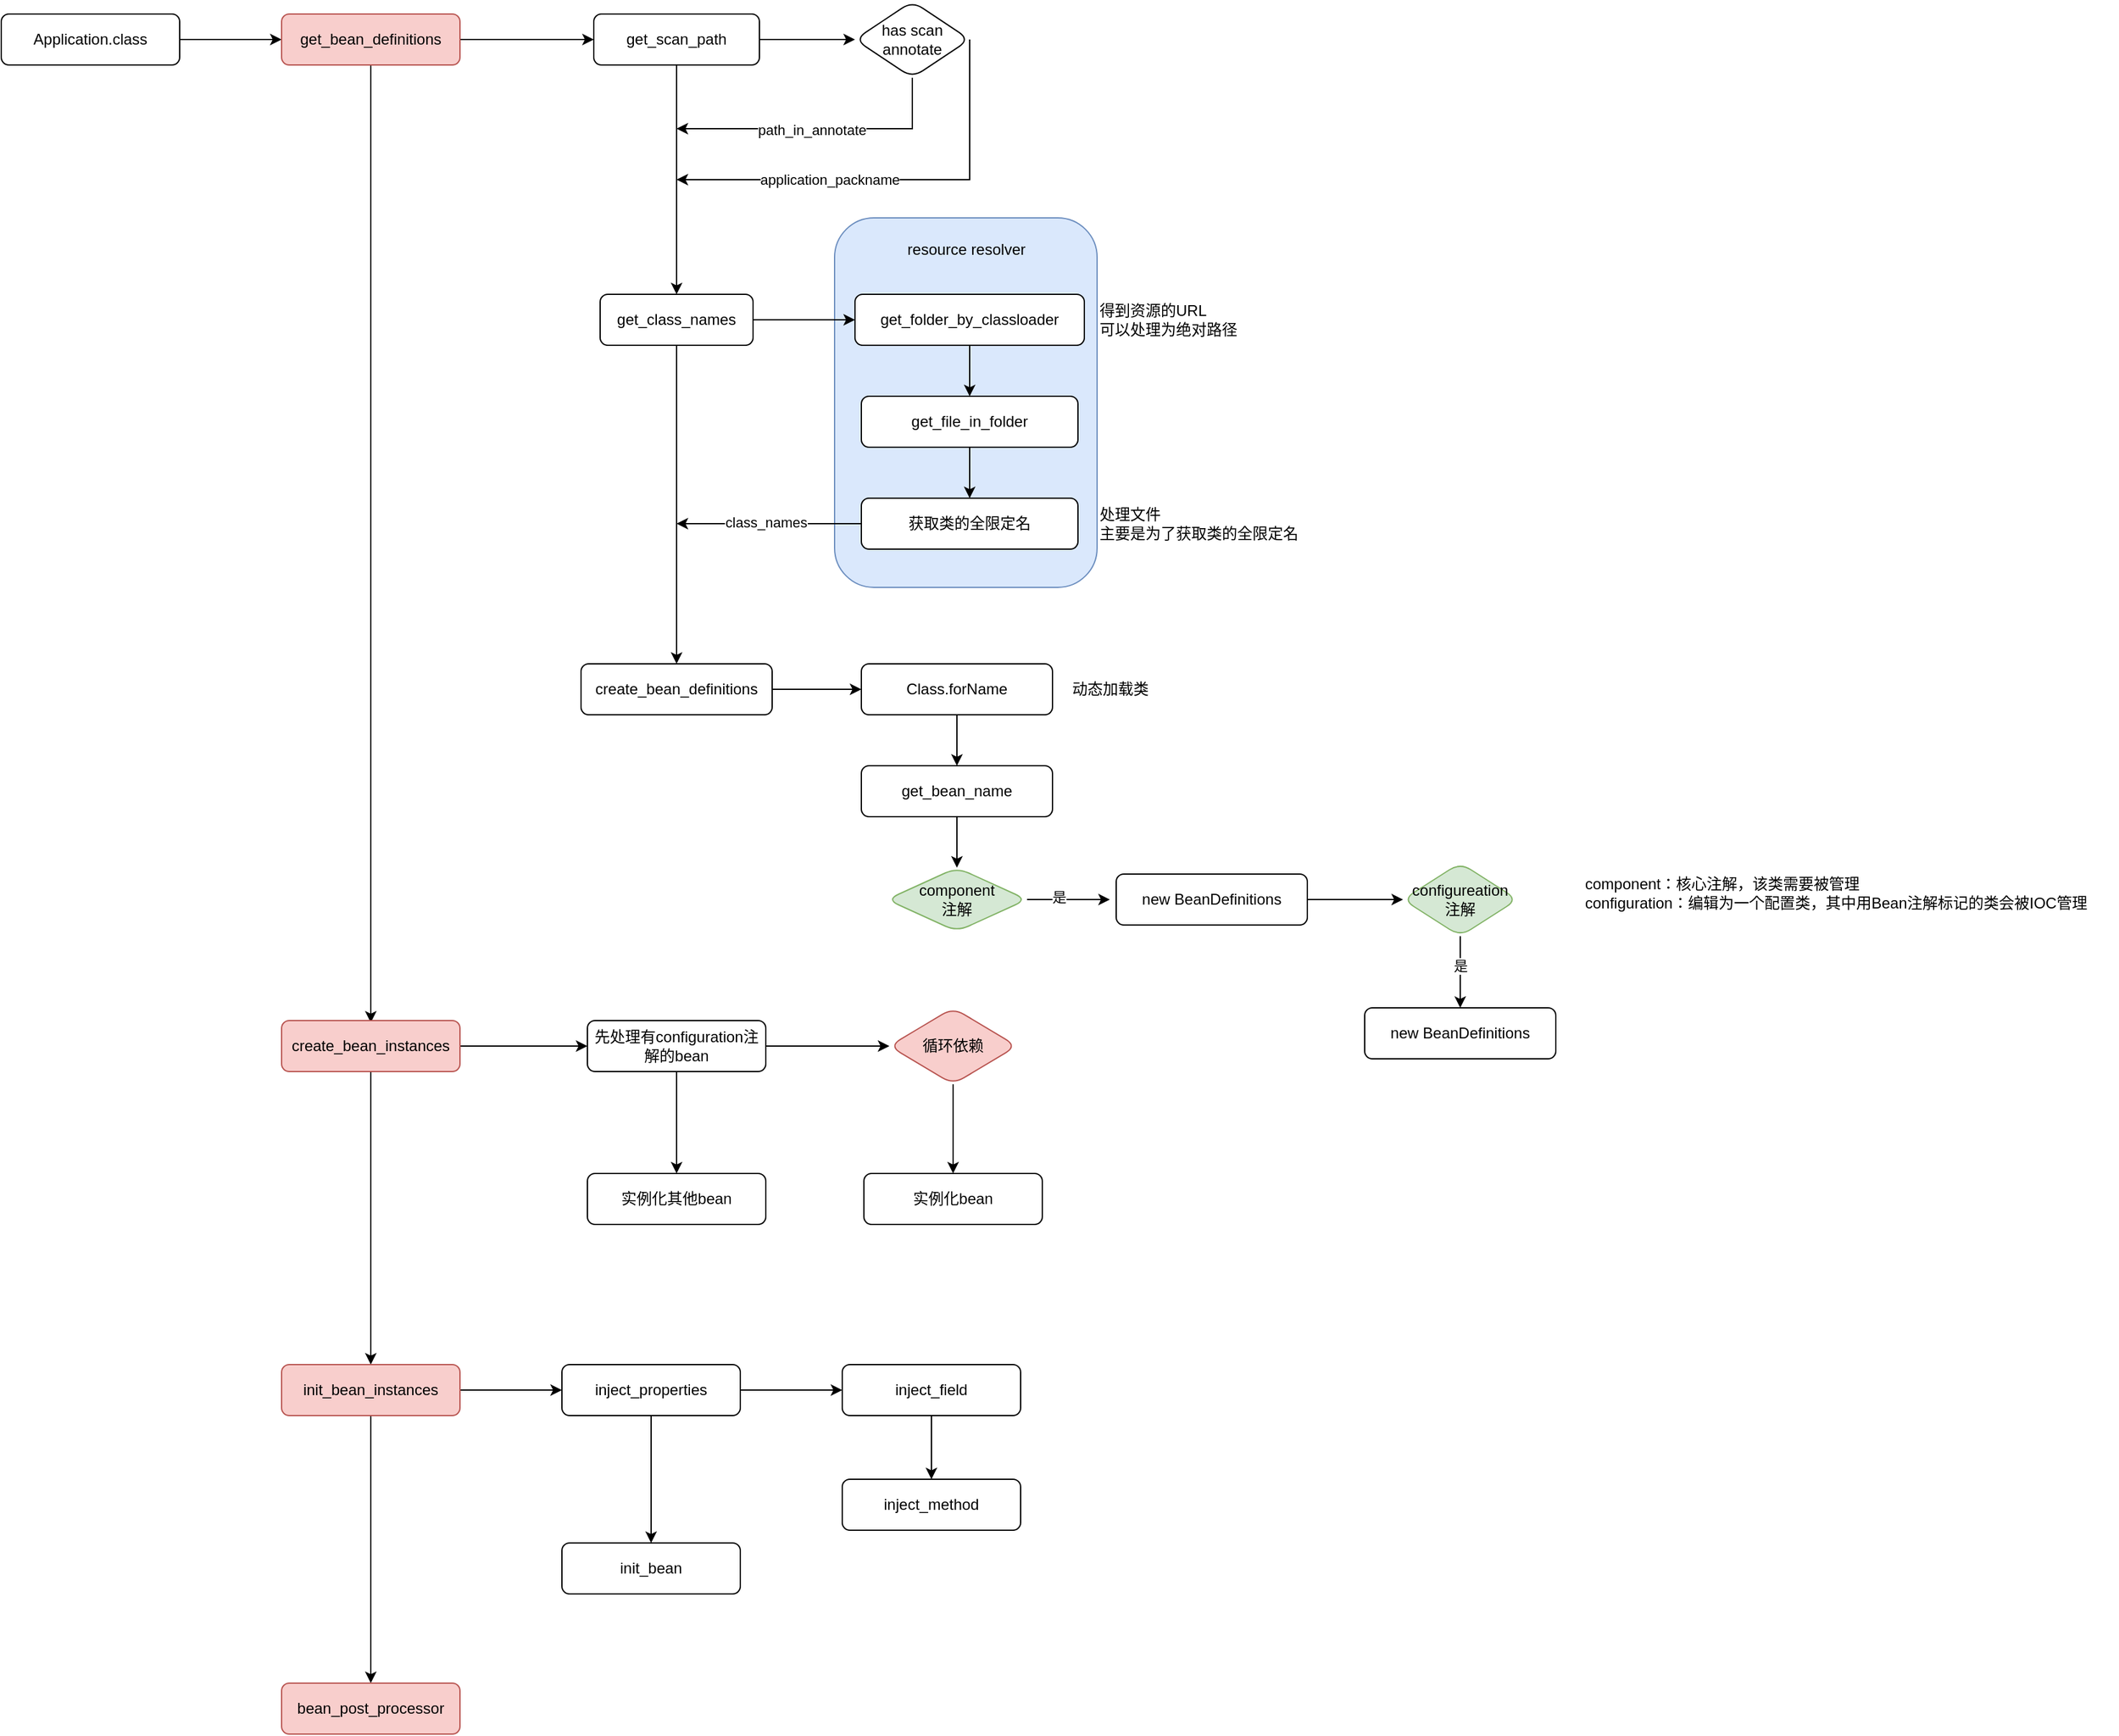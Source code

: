 <mxfile version="24.7.14">
  <diagram name="第 1 页" id="e4D_Li7_KQqeuzBAChgT">
    <mxGraphModel dx="3430" dy="1430" grid="0" gridSize="10" guides="1" tooltips="1" connect="1" arrows="1" fold="1" page="1" pageScale="1" pageWidth="827" pageHeight="1169" math="0" shadow="0">
      <root>
        <mxCell id="0" />
        <mxCell id="1" parent="0" />
        <mxCell id="i2E6n2VhdCn6O7-Z8RXk-26" value="" style="rounded=1;whiteSpace=wrap;html=1;fillColor=#dae8fc;strokeColor=#6c8ebf;" parent="1" vertex="1">
          <mxGeometry x="414" y="410" width="206" height="290" as="geometry" />
        </mxCell>
        <mxCell id="i2E6n2VhdCn6O7-Z8RXk-39" style="edgeStyle=orthogonalEdgeStyle;rounded=0;orthogonalLoop=1;jettySize=auto;html=1;" parent="1" source="i2E6n2VhdCn6O7-Z8RXk-1" target="i2E6n2VhdCn6O7-Z8RXk-38" edge="1">
          <mxGeometry relative="1" as="geometry" />
        </mxCell>
        <mxCell id="i2E6n2VhdCn6O7-Z8RXk-1" value="Application.class" style="rounded=1;whiteSpace=wrap;html=1;" parent="1" vertex="1">
          <mxGeometry x="-240" y="250" width="140" height="40" as="geometry" />
        </mxCell>
        <mxCell id="i2E6n2VhdCn6O7-Z8RXk-7" value="" style="edgeStyle=orthogonalEdgeStyle;rounded=0;orthogonalLoop=1;jettySize=auto;html=1;" parent="1" source="i2E6n2VhdCn6O7-Z8RXk-4" target="i2E6n2VhdCn6O7-Z8RXk-6" edge="1">
          <mxGeometry relative="1" as="geometry" />
        </mxCell>
        <mxCell id="i2E6n2VhdCn6O7-Z8RXk-10" value="" style="edgeStyle=orthogonalEdgeStyle;rounded=0;orthogonalLoop=1;jettySize=auto;html=1;" parent="1" source="i2E6n2VhdCn6O7-Z8RXk-4" target="i2E6n2VhdCn6O7-Z8RXk-9" edge="1">
          <mxGeometry relative="1" as="geometry" />
        </mxCell>
        <mxCell id="i2E6n2VhdCn6O7-Z8RXk-4" value="get_scan_path" style="whiteSpace=wrap;html=1;rounded=1;" parent="1" vertex="1">
          <mxGeometry x="225" y="250" width="130" height="40" as="geometry" />
        </mxCell>
        <mxCell id="i2E6n2VhdCn6O7-Z8RXk-8" style="edgeStyle=orthogonalEdgeStyle;rounded=0;orthogonalLoop=1;jettySize=auto;html=1;" parent="1" source="i2E6n2VhdCn6O7-Z8RXk-6" edge="1">
          <mxGeometry relative="1" as="geometry">
            <mxPoint x="290" y="340" as="targetPoint" />
            <Array as="points">
              <mxPoint x="475" y="340" />
            </Array>
          </mxGeometry>
        </mxCell>
        <mxCell id="i2E6n2VhdCn6O7-Z8RXk-11" value="path_in_annotate" style="edgeLabel;html=1;align=center;verticalAlign=middle;resizable=0;points=[];" parent="i2E6n2VhdCn6O7-Z8RXk-8" vertex="1" connectable="0">
          <mxGeometry x="0.06" y="1" relative="1" as="geometry">
            <mxPoint as="offset" />
          </mxGeometry>
        </mxCell>
        <mxCell id="i2E6n2VhdCn6O7-Z8RXk-12" style="edgeStyle=orthogonalEdgeStyle;rounded=0;orthogonalLoop=1;jettySize=auto;html=1;exitX=1;exitY=0.5;exitDx=0;exitDy=0;" parent="1" source="i2E6n2VhdCn6O7-Z8RXk-6" edge="1">
          <mxGeometry relative="1" as="geometry">
            <mxPoint x="290" y="380" as="targetPoint" />
            <Array as="points">
              <mxPoint x="520" y="380" />
              <mxPoint x="290" y="380" />
            </Array>
          </mxGeometry>
        </mxCell>
        <mxCell id="i2E6n2VhdCn6O7-Z8RXk-13" value="application_packname" style="edgeLabel;html=1;align=center;verticalAlign=middle;resizable=0;points=[];" parent="i2E6n2VhdCn6O7-Z8RXk-12" vertex="1" connectable="0">
          <mxGeometry x="0.483" y="2" relative="1" as="geometry">
            <mxPoint x="32" y="-2" as="offset" />
          </mxGeometry>
        </mxCell>
        <mxCell id="i2E6n2VhdCn6O7-Z8RXk-6" value="has scan annotate" style="rhombus;whiteSpace=wrap;html=1;rounded=1;" parent="1" vertex="1">
          <mxGeometry x="430" y="240" width="90" height="60" as="geometry" />
        </mxCell>
        <mxCell id="i2E6n2VhdCn6O7-Z8RXk-15" value="" style="edgeStyle=orthogonalEdgeStyle;rounded=0;orthogonalLoop=1;jettySize=auto;html=1;" parent="1" source="i2E6n2VhdCn6O7-Z8RXk-9" target="i2E6n2VhdCn6O7-Z8RXk-14" edge="1">
          <mxGeometry relative="1" as="geometry" />
        </mxCell>
        <mxCell id="i2E6n2VhdCn6O7-Z8RXk-22" style="edgeStyle=orthogonalEdgeStyle;rounded=0;orthogonalLoop=1;jettySize=auto;html=1;entryX=0.5;entryY=0;entryDx=0;entryDy=0;" parent="1" source="i2E6n2VhdCn6O7-Z8RXk-9" target="i2E6n2VhdCn6O7-Z8RXk-23" edge="1">
          <mxGeometry relative="1" as="geometry">
            <mxPoint x="290" y="680" as="targetPoint" />
          </mxGeometry>
        </mxCell>
        <mxCell id="i2E6n2VhdCn6O7-Z8RXk-9" value="get_class_names" style="whiteSpace=wrap;html=1;rounded=1;" parent="1" vertex="1">
          <mxGeometry x="230" y="470" width="120" height="40" as="geometry" />
        </mxCell>
        <mxCell id="i2E6n2VhdCn6O7-Z8RXk-18" value="" style="edgeStyle=orthogonalEdgeStyle;rounded=0;orthogonalLoop=1;jettySize=auto;html=1;" parent="1" source="i2E6n2VhdCn6O7-Z8RXk-14" target="i2E6n2VhdCn6O7-Z8RXk-17" edge="1">
          <mxGeometry relative="1" as="geometry" />
        </mxCell>
        <mxCell id="i2E6n2VhdCn6O7-Z8RXk-14" value="get_folder_by_classloader" style="whiteSpace=wrap;html=1;rounded=1;" parent="1" vertex="1">
          <mxGeometry x="430" y="470" width="180" height="40" as="geometry" />
        </mxCell>
        <mxCell id="i2E6n2VhdCn6O7-Z8RXk-16" value="得到资源的URL&lt;div&gt;可以处理为绝对路径&lt;/div&gt;" style="text;html=1;align=left;verticalAlign=middle;resizable=0;points=[];autosize=1;strokeColor=none;fillColor=none;" parent="1" vertex="1">
          <mxGeometry x="620" y="470" width="130" height="40" as="geometry" />
        </mxCell>
        <mxCell id="i2E6n2VhdCn6O7-Z8RXk-20" style="edgeStyle=orthogonalEdgeStyle;rounded=0;orthogonalLoop=1;jettySize=auto;html=1;" parent="1" source="i2E6n2VhdCn6O7-Z8RXk-17" target="i2E6n2VhdCn6O7-Z8RXk-19" edge="1">
          <mxGeometry relative="1" as="geometry" />
        </mxCell>
        <mxCell id="i2E6n2VhdCn6O7-Z8RXk-17" value="get_file_in_folder" style="whiteSpace=wrap;html=1;rounded=1;" parent="1" vertex="1">
          <mxGeometry x="435" y="550" width="170" height="40" as="geometry" />
        </mxCell>
        <mxCell id="i2E6n2VhdCn6O7-Z8RXk-24" style="edgeStyle=orthogonalEdgeStyle;rounded=0;orthogonalLoop=1;jettySize=auto;html=1;" parent="1" source="i2E6n2VhdCn6O7-Z8RXk-19" edge="1">
          <mxGeometry relative="1" as="geometry">
            <mxPoint x="290" y="650" as="targetPoint" />
          </mxGeometry>
        </mxCell>
        <mxCell id="i2E6n2VhdCn6O7-Z8RXk-25" value="class_names" style="edgeLabel;html=1;align=center;verticalAlign=middle;resizable=0;points=[];" parent="i2E6n2VhdCn6O7-Z8RXk-24" vertex="1" connectable="0">
          <mxGeometry x="0.048" y="-2" relative="1" as="geometry">
            <mxPoint as="offset" />
          </mxGeometry>
        </mxCell>
        <mxCell id="i2E6n2VhdCn6O7-Z8RXk-19" value="获取类的全限定名" style="whiteSpace=wrap;html=1;rounded=1;" parent="1" vertex="1">
          <mxGeometry x="435" y="630" width="170" height="40" as="geometry" />
        </mxCell>
        <mxCell id="i2E6n2VhdCn6O7-Z8RXk-21" value="处理文件&lt;div&gt;主要是为了获取类的全限定名&lt;/div&gt;" style="text;html=1;align=left;verticalAlign=middle;resizable=0;points=[];autosize=1;strokeColor=none;fillColor=none;" parent="1" vertex="1">
          <mxGeometry x="620" y="630" width="180" height="40" as="geometry" />
        </mxCell>
        <mxCell id="i2E6n2VhdCn6O7-Z8RXk-29" style="edgeStyle=orthogonalEdgeStyle;rounded=0;orthogonalLoop=1;jettySize=auto;html=1;entryX=0;entryY=0.5;entryDx=0;entryDy=0;" parent="1" source="i2E6n2VhdCn6O7-Z8RXk-23" target="i2E6n2VhdCn6O7-Z8RXk-28" edge="1">
          <mxGeometry relative="1" as="geometry" />
        </mxCell>
        <mxCell id="i2E6n2VhdCn6O7-Z8RXk-23" value="create_bean_definitions" style="whiteSpace=wrap;html=1;rounded=1;" parent="1" vertex="1">
          <mxGeometry x="215" y="760" width="150" height="40" as="geometry" />
        </mxCell>
        <mxCell id="i2E6n2VhdCn6O7-Z8RXk-27" value="resource resolver" style="text;html=1;align=center;verticalAlign=middle;resizable=0;points=[];autosize=1;strokeColor=none;fillColor=none;" parent="1" vertex="1">
          <mxGeometry x="457" y="420" width="120" height="30" as="geometry" />
        </mxCell>
        <mxCell id="i2E6n2VhdCn6O7-Z8RXk-34" style="edgeStyle=orthogonalEdgeStyle;rounded=0;orthogonalLoop=1;jettySize=auto;html=1;" parent="1" source="i2E6n2VhdCn6O7-Z8RXk-28" target="i2E6n2VhdCn6O7-Z8RXk-33" edge="1">
          <mxGeometry relative="1" as="geometry" />
        </mxCell>
        <mxCell id="i2E6n2VhdCn6O7-Z8RXk-28" value="Class.forName" style="whiteSpace=wrap;html=1;rounded=1;" parent="1" vertex="1">
          <mxGeometry x="435" y="760" width="150" height="40" as="geometry" />
        </mxCell>
        <mxCell id="i2E6n2VhdCn6O7-Z8RXk-32" value="动态加载类" style="text;html=1;align=center;verticalAlign=middle;resizable=0;points=[];autosize=1;strokeColor=none;fillColor=none;" parent="1" vertex="1">
          <mxGeometry x="590" y="765" width="80" height="30" as="geometry" />
        </mxCell>
        <mxCell id="i2E6n2VhdCn6O7-Z8RXk-46" value="" style="edgeStyle=orthogonalEdgeStyle;rounded=0;orthogonalLoop=1;jettySize=auto;html=1;" parent="1" source="i2E6n2VhdCn6O7-Z8RXk-33" target="i2E6n2VhdCn6O7-Z8RXk-45" edge="1">
          <mxGeometry relative="1" as="geometry" />
        </mxCell>
        <mxCell id="i2E6n2VhdCn6O7-Z8RXk-33" value="get_bean_name" style="whiteSpace=wrap;html=1;rounded=1;" parent="1" vertex="1">
          <mxGeometry x="435" y="840" width="150" height="40" as="geometry" />
        </mxCell>
        <mxCell id="i2E6n2VhdCn6O7-Z8RXk-50" value="" style="edgeStyle=orthogonalEdgeStyle;rounded=0;orthogonalLoop=1;jettySize=auto;html=1;" parent="1" source="i2E6n2VhdCn6O7-Z8RXk-35" target="i2E6n2VhdCn6O7-Z8RXk-49" edge="1">
          <mxGeometry relative="1" as="geometry" />
        </mxCell>
        <mxCell id="i2E6n2VhdCn6O7-Z8RXk-35" value="new BeanDefinitions" style="whiteSpace=wrap;html=1;rounded=1;" parent="1" vertex="1">
          <mxGeometry x="635" y="925" width="150" height="40" as="geometry" />
        </mxCell>
        <mxCell id="i2E6n2VhdCn6O7-Z8RXk-40" style="edgeStyle=orthogonalEdgeStyle;rounded=0;orthogonalLoop=1;jettySize=auto;html=1;" parent="1" source="i2E6n2VhdCn6O7-Z8RXk-38" target="i2E6n2VhdCn6O7-Z8RXk-4" edge="1">
          <mxGeometry relative="1" as="geometry" />
        </mxCell>
        <mxCell id="i2E6n2VhdCn6O7-Z8RXk-41" style="edgeStyle=orthogonalEdgeStyle;rounded=0;orthogonalLoop=1;jettySize=auto;html=1;" parent="1" source="i2E6n2VhdCn6O7-Z8RXk-38" edge="1">
          <mxGeometry relative="1" as="geometry">
            <mxPoint x="50" y="1041.6" as="targetPoint" />
          </mxGeometry>
        </mxCell>
        <mxCell id="i2E6n2VhdCn6O7-Z8RXk-38" value="get_bean_definitions" style="rounded=1;whiteSpace=wrap;html=1;fillColor=#f8cecc;strokeColor=#b85450;" parent="1" vertex="1">
          <mxGeometry x="-20" y="250" width="140" height="40" as="geometry" />
        </mxCell>
        <mxCell id="i2E6n2VhdCn6O7-Z8RXk-44" style="edgeStyle=orthogonalEdgeStyle;rounded=0;orthogonalLoop=1;jettySize=auto;html=1;entryX=0;entryY=0.5;entryDx=0;entryDy=0;" parent="1" source="i2E6n2VhdCn6O7-Z8RXk-42" target="i2E6n2VhdCn6O7-Z8RXk-43" edge="1">
          <mxGeometry relative="1" as="geometry" />
        </mxCell>
        <mxCell id="i2E6n2VhdCn6O7-Z8RXk-67" value="" style="edgeStyle=orthogonalEdgeStyle;rounded=0;orthogonalLoop=1;jettySize=auto;html=1;" parent="1" source="i2E6n2VhdCn6O7-Z8RXk-42" target="i2E6n2VhdCn6O7-Z8RXk-66" edge="1">
          <mxGeometry relative="1" as="geometry" />
        </mxCell>
        <mxCell id="i2E6n2VhdCn6O7-Z8RXk-42" value="create_bean_instances" style="rounded=1;whiteSpace=wrap;html=1;fillColor=#f8cecc;strokeColor=#b85450;" parent="1" vertex="1">
          <mxGeometry x="-20" y="1040" width="140" height="40" as="geometry" />
        </mxCell>
        <mxCell id="i2E6n2VhdCn6O7-Z8RXk-60" value="" style="edgeStyle=orthogonalEdgeStyle;rounded=0;orthogonalLoop=1;jettySize=auto;html=1;" parent="1" source="i2E6n2VhdCn6O7-Z8RXk-43" target="i2E6n2VhdCn6O7-Z8RXk-59" edge="1">
          <mxGeometry relative="1" as="geometry" />
        </mxCell>
        <mxCell id="i2E6n2VhdCn6O7-Z8RXk-65" value="" style="edgeStyle=orthogonalEdgeStyle;rounded=0;orthogonalLoop=1;jettySize=auto;html=1;" parent="1" source="i2E6n2VhdCn6O7-Z8RXk-43" target="i2E6n2VhdCn6O7-Z8RXk-64" edge="1">
          <mxGeometry relative="1" as="geometry" />
        </mxCell>
        <mxCell id="i2E6n2VhdCn6O7-Z8RXk-43" value="先处理有configuration注解的bean" style="rounded=1;whiteSpace=wrap;html=1;" parent="1" vertex="1">
          <mxGeometry x="220" y="1040" width="140" height="40" as="geometry" />
        </mxCell>
        <mxCell id="i2E6n2VhdCn6O7-Z8RXk-47" style="edgeStyle=orthogonalEdgeStyle;rounded=0;orthogonalLoop=1;jettySize=auto;html=1;" parent="1" source="i2E6n2VhdCn6O7-Z8RXk-45" edge="1">
          <mxGeometry relative="1" as="geometry">
            <mxPoint x="630" y="945" as="targetPoint" />
          </mxGeometry>
        </mxCell>
        <mxCell id="i2E6n2VhdCn6O7-Z8RXk-48" value="是" style="edgeLabel;html=1;align=center;verticalAlign=middle;resizable=0;points=[];" parent="i2E6n2VhdCn6O7-Z8RXk-47" vertex="1" connectable="0">
          <mxGeometry x="-0.256" y="2" relative="1" as="geometry">
            <mxPoint as="offset" />
          </mxGeometry>
        </mxCell>
        <mxCell id="i2E6n2VhdCn6O7-Z8RXk-45" value="component&lt;div&gt;注解&lt;/div&gt;" style="rhombus;whiteSpace=wrap;html=1;rounded=1;fillColor=#d5e8d4;strokeColor=#82b366;" parent="1" vertex="1">
          <mxGeometry x="455" y="920" width="110" height="50" as="geometry" />
        </mxCell>
        <mxCell id="i2E6n2VhdCn6O7-Z8RXk-52" value="" style="edgeStyle=orthogonalEdgeStyle;rounded=0;orthogonalLoop=1;jettySize=auto;html=1;" parent="1" source="i2E6n2VhdCn6O7-Z8RXk-49" edge="1">
          <mxGeometry relative="1" as="geometry">
            <mxPoint x="905" y="1030" as="targetPoint" />
          </mxGeometry>
        </mxCell>
        <mxCell id="i2E6n2VhdCn6O7-Z8RXk-55" value="是" style="edgeLabel;html=1;align=center;verticalAlign=middle;resizable=0;points=[];" parent="i2E6n2VhdCn6O7-Z8RXk-52" vertex="1" connectable="0">
          <mxGeometry x="-0.209" relative="1" as="geometry">
            <mxPoint as="offset" />
          </mxGeometry>
        </mxCell>
        <mxCell id="i2E6n2VhdCn6O7-Z8RXk-49" value="configureation&lt;div&gt;注解&lt;/div&gt;" style="rhombus;whiteSpace=wrap;html=1;rounded=1;fillColor=#d5e8d4;strokeColor=#82b366;" parent="1" vertex="1">
          <mxGeometry x="860" y="916.25" width="90" height="57.5" as="geometry" />
        </mxCell>
        <mxCell id="i2E6n2VhdCn6O7-Z8RXk-53" value="new BeanDefinitions" style="whiteSpace=wrap;html=1;rounded=1;" parent="1" vertex="1">
          <mxGeometry x="830" y="1030" width="150" height="40" as="geometry" />
        </mxCell>
        <mxCell id="i2E6n2VhdCn6O7-Z8RXk-56" value="component：核心注解，该类需要被管理&lt;div&gt;configuration：编辑为一个配置类，其中用Bean注解标记的类会被IOC管理&lt;/div&gt;" style="text;html=1;align=left;verticalAlign=middle;resizable=0;points=[];autosize=1;strokeColor=none;fillColor=none;" parent="1" vertex="1">
          <mxGeometry x="1001" y="920" width="420" height="40" as="geometry" />
        </mxCell>
        <mxCell id="i2E6n2VhdCn6O7-Z8RXk-62" value="" style="edgeStyle=orthogonalEdgeStyle;rounded=0;orthogonalLoop=1;jettySize=auto;html=1;entryX=0.5;entryY=0;entryDx=0;entryDy=0;" parent="1" source="i2E6n2VhdCn6O7-Z8RXk-59" target="i2E6n2VhdCn6O7-Z8RXk-63" edge="1">
          <mxGeometry relative="1" as="geometry">
            <mxPoint x="507" y="1140" as="targetPoint" />
          </mxGeometry>
        </mxCell>
        <mxCell id="i2E6n2VhdCn6O7-Z8RXk-59" value="循环依赖" style="rhombus;whiteSpace=wrap;html=1;rounded=1;fillColor=#f8cecc;strokeColor=#b85450;" parent="1" vertex="1">
          <mxGeometry x="457" y="1030" width="100" height="60" as="geometry" />
        </mxCell>
        <mxCell id="i2E6n2VhdCn6O7-Z8RXk-63" value="实例化bean" style="rounded=1;whiteSpace=wrap;html=1;" parent="1" vertex="1">
          <mxGeometry x="437" y="1160" width="140" height="40" as="geometry" />
        </mxCell>
        <mxCell id="i2E6n2VhdCn6O7-Z8RXk-64" value="实例化其他bean" style="rounded=1;whiteSpace=wrap;html=1;" parent="1" vertex="1">
          <mxGeometry x="220" y="1160" width="140" height="40" as="geometry" />
        </mxCell>
        <mxCell id="i2E6n2VhdCn6O7-Z8RXk-69" value="" style="edgeStyle=orthogonalEdgeStyle;rounded=0;orthogonalLoop=1;jettySize=auto;html=1;" parent="1" source="i2E6n2VhdCn6O7-Z8RXk-66" target="i2E6n2VhdCn6O7-Z8RXk-68" edge="1">
          <mxGeometry relative="1" as="geometry" />
        </mxCell>
        <mxCell id="i2E6n2VhdCn6O7-Z8RXk-77" value="" style="edgeStyle=orthogonalEdgeStyle;rounded=0;orthogonalLoop=1;jettySize=auto;html=1;" parent="1" source="i2E6n2VhdCn6O7-Z8RXk-66" target="i2E6n2VhdCn6O7-Z8RXk-76" edge="1">
          <mxGeometry relative="1" as="geometry" />
        </mxCell>
        <mxCell id="i2E6n2VhdCn6O7-Z8RXk-66" value="init_bean_instances" style="rounded=1;whiteSpace=wrap;html=1;fillColor=#f8cecc;strokeColor=#b85450;" parent="1" vertex="1">
          <mxGeometry x="-20" y="1310" width="140" height="40" as="geometry" />
        </mxCell>
        <mxCell id="i2E6n2VhdCn6O7-Z8RXk-71" value="" style="edgeStyle=orthogonalEdgeStyle;rounded=0;orthogonalLoop=1;jettySize=auto;html=1;" parent="1" source="i2E6n2VhdCn6O7-Z8RXk-68" target="i2E6n2VhdCn6O7-Z8RXk-70" edge="1">
          <mxGeometry relative="1" as="geometry" />
        </mxCell>
        <mxCell id="i2E6n2VhdCn6O7-Z8RXk-75" value="" style="edgeStyle=orthogonalEdgeStyle;rounded=0;orthogonalLoop=1;jettySize=auto;html=1;" parent="1" source="i2E6n2VhdCn6O7-Z8RXk-68" target="i2E6n2VhdCn6O7-Z8RXk-74" edge="1">
          <mxGeometry relative="1" as="geometry" />
        </mxCell>
        <mxCell id="i2E6n2VhdCn6O7-Z8RXk-68" value="inject_properties" style="rounded=1;whiteSpace=wrap;html=1;" parent="1" vertex="1">
          <mxGeometry x="200" y="1310" width="140" height="40" as="geometry" />
        </mxCell>
        <mxCell id="i2E6n2VhdCn6O7-Z8RXk-73" value="" style="edgeStyle=orthogonalEdgeStyle;rounded=0;orthogonalLoop=1;jettySize=auto;html=1;" parent="1" source="i2E6n2VhdCn6O7-Z8RXk-70" target="i2E6n2VhdCn6O7-Z8RXk-72" edge="1">
          <mxGeometry relative="1" as="geometry" />
        </mxCell>
        <mxCell id="i2E6n2VhdCn6O7-Z8RXk-70" value="inject_field" style="rounded=1;whiteSpace=wrap;html=1;" parent="1" vertex="1">
          <mxGeometry x="420" y="1310" width="140" height="40" as="geometry" />
        </mxCell>
        <mxCell id="i2E6n2VhdCn6O7-Z8RXk-72" value="inject_method" style="rounded=1;whiteSpace=wrap;html=1;" parent="1" vertex="1">
          <mxGeometry x="420" y="1400" width="140" height="40" as="geometry" />
        </mxCell>
        <mxCell id="i2E6n2VhdCn6O7-Z8RXk-74" value="init_bean" style="rounded=1;whiteSpace=wrap;html=1;" parent="1" vertex="1">
          <mxGeometry x="200" y="1450" width="140" height="40" as="geometry" />
        </mxCell>
        <mxCell id="i2E6n2VhdCn6O7-Z8RXk-76" value="bean_post_processor" style="rounded=1;whiteSpace=wrap;html=1;fillColor=#f8cecc;strokeColor=#b85450;" parent="1" vertex="1">
          <mxGeometry x="-20" y="1560" width="140" height="40" as="geometry" />
        </mxCell>
      </root>
    </mxGraphModel>
  </diagram>
</mxfile>
